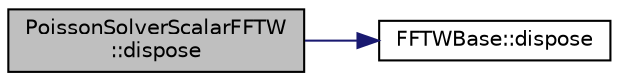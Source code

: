 digraph "PoissonSolverScalarFFTW::dispose"
{
  edge [fontname="Helvetica",fontsize="10",labelfontname="Helvetica",labelfontsize="10"];
  node [fontname="Helvetica",fontsize="10",shape=record];
  rankdir="LR";
  Node1 [label="PoissonSolverScalarFFTW\l::dispose",height=0.2,width=0.4,color="black", fillcolor="grey75", style="filled", fontcolor="black"];
  Node1 -> Node2 [color="midnightblue",fontsize="10",style="solid",fontname="Helvetica"];
  Node2 [label="FFTWBase::dispose",height=0.2,width=0.4,color="black", fillcolor="white", style="filled",URL="$class_f_f_t_w_base.html#a4258f11b605bb1e3f0679f020a73aa18"];
}
